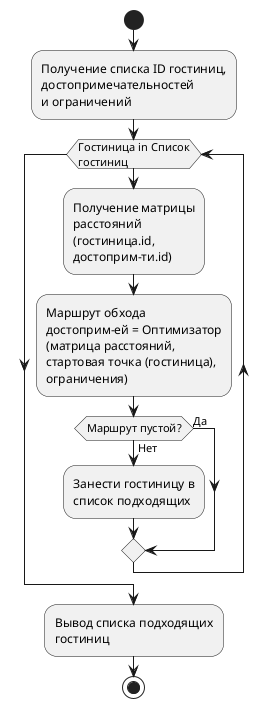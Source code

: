 @startuml алгоритм_расчетного_модуля

start
:Получение списка ID гостиниц,
достопримечательностей
и ограничений;

while (Гостиница in Список\nгостиниц)

    :Получение матрицы 
    расстояний
    (гостиница.id, 
    достоприм-ти.id);

    :Маршрут обхода 
    достоприм-ей = Оптимизатор
    (матрица расстояний,
    стартовая точка (гостиница),
    ограничения);
    
    if (Маршрут пустой?) then (Да)
    else (Нет)
        :Занести гостиницу в 
        список подходящих;
    endif

endwhile
:Вывод списка подходящих 
гостиниц;

stop
@enduml
